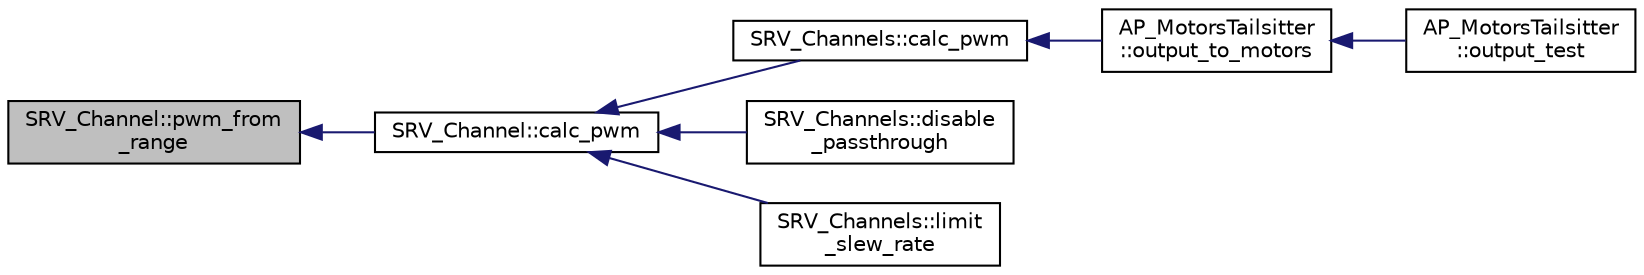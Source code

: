digraph "SRV_Channel::pwm_from_range"
{
 // INTERACTIVE_SVG=YES
  edge [fontname="Helvetica",fontsize="10",labelfontname="Helvetica",labelfontsize="10"];
  node [fontname="Helvetica",fontsize="10",shape=record];
  rankdir="LR";
  Node1 [label="SRV_Channel::pwm_from\l_range",height=0.2,width=0.4,color="black", fillcolor="grey75", style="filled", fontcolor="black"];
  Node1 -> Node2 [dir="back",color="midnightblue",fontsize="10",style="solid",fontname="Helvetica"];
  Node2 [label="SRV_Channel::calc_pwm",height=0.2,width=0.4,color="black", fillcolor="white", style="filled",URL="$classSRV__Channel.html#a0e60517967c7ac444d0aa7ab95299b05"];
  Node2 -> Node3 [dir="back",color="midnightblue",fontsize="10",style="solid",fontname="Helvetica"];
  Node3 [label="SRV_Channels::calc_pwm",height=0.2,width=0.4,color="black", fillcolor="white", style="filled",URL="$classSRV__Channels.html#ade6632e078eb500dfab7910b28513ade"];
  Node3 -> Node4 [dir="back",color="midnightblue",fontsize="10",style="solid",fontname="Helvetica"];
  Node4 [label="AP_MotorsTailsitter\l::output_to_motors",height=0.2,width=0.4,color="black", fillcolor="white", style="filled",URL="$classAP__MotorsTailsitter.html#a0854319d1b75c58348c95dc8a514b1ce"];
  Node4 -> Node5 [dir="back",color="midnightblue",fontsize="10",style="solid",fontname="Helvetica"];
  Node5 [label="AP_MotorsTailsitter\l::output_test",height=0.2,width=0.4,color="black", fillcolor="white", style="filled",URL="$classAP__MotorsTailsitter.html#a88adfdcb46c97a8fa987034c76c926d8"];
  Node2 -> Node6 [dir="back",color="midnightblue",fontsize="10",style="solid",fontname="Helvetica"];
  Node6 [label="SRV_Channels::disable\l_passthrough",height=0.2,width=0.4,color="black", fillcolor="white", style="filled",URL="$classSRV__Channels.html#a4bda9bd1d8a0c7286dcaf4cc1ac78d31"];
  Node2 -> Node7 [dir="back",color="midnightblue",fontsize="10",style="solid",fontname="Helvetica"];
  Node7 [label="SRV_Channels::limit\l_slew_rate",height=0.2,width=0.4,color="black", fillcolor="white", style="filled",URL="$classSRV__Channels.html#a53b4f56472106de11579ff44246a6acb"];
}
